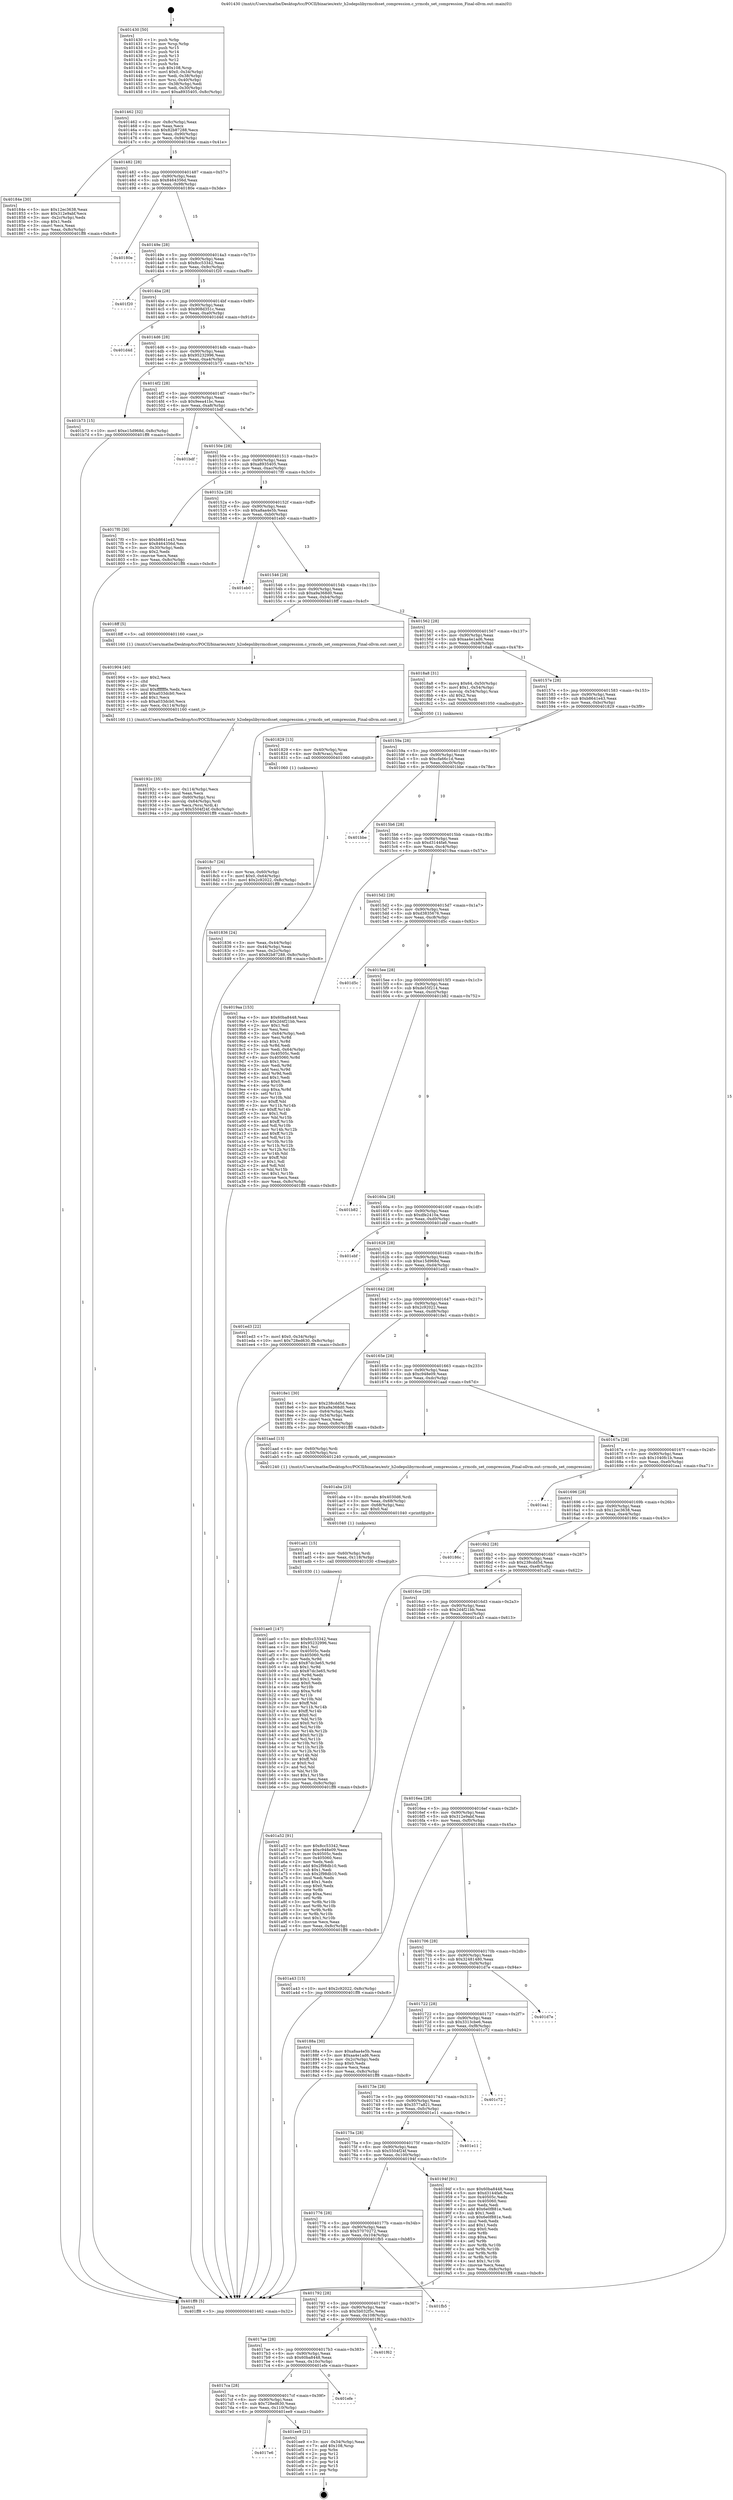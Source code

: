 digraph "0x401430" {
  label = "0x401430 (/mnt/c/Users/mathe/Desktop/tcc/POCII/binaries/extr_h2odepslibyrmcdsset_compression.c_yrmcds_set_compression_Final-ollvm.out::main(0))"
  labelloc = "t"
  node[shape=record]

  Entry [label="",width=0.3,height=0.3,shape=circle,fillcolor=black,style=filled]
  "0x401462" [label="{
     0x401462 [32]\l
     | [instrs]\l
     &nbsp;&nbsp;0x401462 \<+6\>: mov -0x8c(%rbp),%eax\l
     &nbsp;&nbsp;0x401468 \<+2\>: mov %eax,%ecx\l
     &nbsp;&nbsp;0x40146a \<+6\>: sub $0x82b87288,%ecx\l
     &nbsp;&nbsp;0x401470 \<+6\>: mov %eax,-0x90(%rbp)\l
     &nbsp;&nbsp;0x401476 \<+6\>: mov %ecx,-0x94(%rbp)\l
     &nbsp;&nbsp;0x40147c \<+6\>: je 000000000040184e \<main+0x41e\>\l
  }"]
  "0x40184e" [label="{
     0x40184e [30]\l
     | [instrs]\l
     &nbsp;&nbsp;0x40184e \<+5\>: mov $0x12ec3638,%eax\l
     &nbsp;&nbsp;0x401853 \<+5\>: mov $0x312e9abf,%ecx\l
     &nbsp;&nbsp;0x401858 \<+3\>: mov -0x2c(%rbp),%edx\l
     &nbsp;&nbsp;0x40185b \<+3\>: cmp $0x1,%edx\l
     &nbsp;&nbsp;0x40185e \<+3\>: cmovl %ecx,%eax\l
     &nbsp;&nbsp;0x401861 \<+6\>: mov %eax,-0x8c(%rbp)\l
     &nbsp;&nbsp;0x401867 \<+5\>: jmp 0000000000401ff8 \<main+0xbc8\>\l
  }"]
  "0x401482" [label="{
     0x401482 [28]\l
     | [instrs]\l
     &nbsp;&nbsp;0x401482 \<+5\>: jmp 0000000000401487 \<main+0x57\>\l
     &nbsp;&nbsp;0x401487 \<+6\>: mov -0x90(%rbp),%eax\l
     &nbsp;&nbsp;0x40148d \<+5\>: sub $0x8464356d,%eax\l
     &nbsp;&nbsp;0x401492 \<+6\>: mov %eax,-0x98(%rbp)\l
     &nbsp;&nbsp;0x401498 \<+6\>: je 000000000040180e \<main+0x3de\>\l
  }"]
  Exit [label="",width=0.3,height=0.3,shape=circle,fillcolor=black,style=filled,peripheries=2]
  "0x40180e" [label="{
     0x40180e\l
  }", style=dashed]
  "0x40149e" [label="{
     0x40149e [28]\l
     | [instrs]\l
     &nbsp;&nbsp;0x40149e \<+5\>: jmp 00000000004014a3 \<main+0x73\>\l
     &nbsp;&nbsp;0x4014a3 \<+6\>: mov -0x90(%rbp),%eax\l
     &nbsp;&nbsp;0x4014a9 \<+5\>: sub $0x8cc53342,%eax\l
     &nbsp;&nbsp;0x4014ae \<+6\>: mov %eax,-0x9c(%rbp)\l
     &nbsp;&nbsp;0x4014b4 \<+6\>: je 0000000000401f20 \<main+0xaf0\>\l
  }"]
  "0x4017e6" [label="{
     0x4017e6\l
  }", style=dashed]
  "0x401f20" [label="{
     0x401f20\l
  }", style=dashed]
  "0x4014ba" [label="{
     0x4014ba [28]\l
     | [instrs]\l
     &nbsp;&nbsp;0x4014ba \<+5\>: jmp 00000000004014bf \<main+0x8f\>\l
     &nbsp;&nbsp;0x4014bf \<+6\>: mov -0x90(%rbp),%eax\l
     &nbsp;&nbsp;0x4014c5 \<+5\>: sub $0x908d351c,%eax\l
     &nbsp;&nbsp;0x4014ca \<+6\>: mov %eax,-0xa0(%rbp)\l
     &nbsp;&nbsp;0x4014d0 \<+6\>: je 0000000000401d4d \<main+0x91d\>\l
  }"]
  "0x401ee9" [label="{
     0x401ee9 [21]\l
     | [instrs]\l
     &nbsp;&nbsp;0x401ee9 \<+3\>: mov -0x34(%rbp),%eax\l
     &nbsp;&nbsp;0x401eec \<+7\>: add $0x108,%rsp\l
     &nbsp;&nbsp;0x401ef3 \<+1\>: pop %rbx\l
     &nbsp;&nbsp;0x401ef4 \<+2\>: pop %r12\l
     &nbsp;&nbsp;0x401ef6 \<+2\>: pop %r13\l
     &nbsp;&nbsp;0x401ef8 \<+2\>: pop %r14\l
     &nbsp;&nbsp;0x401efa \<+2\>: pop %r15\l
     &nbsp;&nbsp;0x401efc \<+1\>: pop %rbp\l
     &nbsp;&nbsp;0x401efd \<+1\>: ret\l
  }"]
  "0x401d4d" [label="{
     0x401d4d\l
  }", style=dashed]
  "0x4014d6" [label="{
     0x4014d6 [28]\l
     | [instrs]\l
     &nbsp;&nbsp;0x4014d6 \<+5\>: jmp 00000000004014db \<main+0xab\>\l
     &nbsp;&nbsp;0x4014db \<+6\>: mov -0x90(%rbp),%eax\l
     &nbsp;&nbsp;0x4014e1 \<+5\>: sub $0x95232996,%eax\l
     &nbsp;&nbsp;0x4014e6 \<+6\>: mov %eax,-0xa4(%rbp)\l
     &nbsp;&nbsp;0x4014ec \<+6\>: je 0000000000401b73 \<main+0x743\>\l
  }"]
  "0x4017ca" [label="{
     0x4017ca [28]\l
     | [instrs]\l
     &nbsp;&nbsp;0x4017ca \<+5\>: jmp 00000000004017cf \<main+0x39f\>\l
     &nbsp;&nbsp;0x4017cf \<+6\>: mov -0x90(%rbp),%eax\l
     &nbsp;&nbsp;0x4017d5 \<+5\>: sub $0x728ed630,%eax\l
     &nbsp;&nbsp;0x4017da \<+6\>: mov %eax,-0x110(%rbp)\l
     &nbsp;&nbsp;0x4017e0 \<+6\>: je 0000000000401ee9 \<main+0xab9\>\l
  }"]
  "0x401b73" [label="{
     0x401b73 [15]\l
     | [instrs]\l
     &nbsp;&nbsp;0x401b73 \<+10\>: movl $0xe15d968d,-0x8c(%rbp)\l
     &nbsp;&nbsp;0x401b7d \<+5\>: jmp 0000000000401ff8 \<main+0xbc8\>\l
  }"]
  "0x4014f2" [label="{
     0x4014f2 [28]\l
     | [instrs]\l
     &nbsp;&nbsp;0x4014f2 \<+5\>: jmp 00000000004014f7 \<main+0xc7\>\l
     &nbsp;&nbsp;0x4014f7 \<+6\>: mov -0x90(%rbp),%eax\l
     &nbsp;&nbsp;0x4014fd \<+5\>: sub $0x9eea41bc,%eax\l
     &nbsp;&nbsp;0x401502 \<+6\>: mov %eax,-0xa8(%rbp)\l
     &nbsp;&nbsp;0x401508 \<+6\>: je 0000000000401bdf \<main+0x7af\>\l
  }"]
  "0x401efe" [label="{
     0x401efe\l
  }", style=dashed]
  "0x401bdf" [label="{
     0x401bdf\l
  }", style=dashed]
  "0x40150e" [label="{
     0x40150e [28]\l
     | [instrs]\l
     &nbsp;&nbsp;0x40150e \<+5\>: jmp 0000000000401513 \<main+0xe3\>\l
     &nbsp;&nbsp;0x401513 \<+6\>: mov -0x90(%rbp),%eax\l
     &nbsp;&nbsp;0x401519 \<+5\>: sub $0xa8935405,%eax\l
     &nbsp;&nbsp;0x40151e \<+6\>: mov %eax,-0xac(%rbp)\l
     &nbsp;&nbsp;0x401524 \<+6\>: je 00000000004017f0 \<main+0x3c0\>\l
  }"]
  "0x4017ae" [label="{
     0x4017ae [28]\l
     | [instrs]\l
     &nbsp;&nbsp;0x4017ae \<+5\>: jmp 00000000004017b3 \<main+0x383\>\l
     &nbsp;&nbsp;0x4017b3 \<+6\>: mov -0x90(%rbp),%eax\l
     &nbsp;&nbsp;0x4017b9 \<+5\>: sub $0x60ba8448,%eax\l
     &nbsp;&nbsp;0x4017be \<+6\>: mov %eax,-0x10c(%rbp)\l
     &nbsp;&nbsp;0x4017c4 \<+6\>: je 0000000000401efe \<main+0xace\>\l
  }"]
  "0x4017f0" [label="{
     0x4017f0 [30]\l
     | [instrs]\l
     &nbsp;&nbsp;0x4017f0 \<+5\>: mov $0xb8641e43,%eax\l
     &nbsp;&nbsp;0x4017f5 \<+5\>: mov $0x8464356d,%ecx\l
     &nbsp;&nbsp;0x4017fa \<+3\>: mov -0x30(%rbp),%edx\l
     &nbsp;&nbsp;0x4017fd \<+3\>: cmp $0x2,%edx\l
     &nbsp;&nbsp;0x401800 \<+3\>: cmovne %ecx,%eax\l
     &nbsp;&nbsp;0x401803 \<+6\>: mov %eax,-0x8c(%rbp)\l
     &nbsp;&nbsp;0x401809 \<+5\>: jmp 0000000000401ff8 \<main+0xbc8\>\l
  }"]
  "0x40152a" [label="{
     0x40152a [28]\l
     | [instrs]\l
     &nbsp;&nbsp;0x40152a \<+5\>: jmp 000000000040152f \<main+0xff\>\l
     &nbsp;&nbsp;0x40152f \<+6\>: mov -0x90(%rbp),%eax\l
     &nbsp;&nbsp;0x401535 \<+5\>: sub $0xa8aa4e5b,%eax\l
     &nbsp;&nbsp;0x40153a \<+6\>: mov %eax,-0xb0(%rbp)\l
     &nbsp;&nbsp;0x401540 \<+6\>: je 0000000000401eb0 \<main+0xa80\>\l
  }"]
  "0x401ff8" [label="{
     0x401ff8 [5]\l
     | [instrs]\l
     &nbsp;&nbsp;0x401ff8 \<+5\>: jmp 0000000000401462 \<main+0x32\>\l
  }"]
  "0x401430" [label="{
     0x401430 [50]\l
     | [instrs]\l
     &nbsp;&nbsp;0x401430 \<+1\>: push %rbp\l
     &nbsp;&nbsp;0x401431 \<+3\>: mov %rsp,%rbp\l
     &nbsp;&nbsp;0x401434 \<+2\>: push %r15\l
     &nbsp;&nbsp;0x401436 \<+2\>: push %r14\l
     &nbsp;&nbsp;0x401438 \<+2\>: push %r13\l
     &nbsp;&nbsp;0x40143a \<+2\>: push %r12\l
     &nbsp;&nbsp;0x40143c \<+1\>: push %rbx\l
     &nbsp;&nbsp;0x40143d \<+7\>: sub $0x108,%rsp\l
     &nbsp;&nbsp;0x401444 \<+7\>: movl $0x0,-0x34(%rbp)\l
     &nbsp;&nbsp;0x40144b \<+3\>: mov %edi,-0x38(%rbp)\l
     &nbsp;&nbsp;0x40144e \<+4\>: mov %rsi,-0x40(%rbp)\l
     &nbsp;&nbsp;0x401452 \<+3\>: mov -0x38(%rbp),%edi\l
     &nbsp;&nbsp;0x401455 \<+3\>: mov %edi,-0x30(%rbp)\l
     &nbsp;&nbsp;0x401458 \<+10\>: movl $0xa8935405,-0x8c(%rbp)\l
  }"]
  "0x401f62" [label="{
     0x401f62\l
  }", style=dashed]
  "0x401eb0" [label="{
     0x401eb0\l
  }", style=dashed]
  "0x401546" [label="{
     0x401546 [28]\l
     | [instrs]\l
     &nbsp;&nbsp;0x401546 \<+5\>: jmp 000000000040154b \<main+0x11b\>\l
     &nbsp;&nbsp;0x40154b \<+6\>: mov -0x90(%rbp),%eax\l
     &nbsp;&nbsp;0x401551 \<+5\>: sub $0xa9a368d0,%eax\l
     &nbsp;&nbsp;0x401556 \<+6\>: mov %eax,-0xb4(%rbp)\l
     &nbsp;&nbsp;0x40155c \<+6\>: je 00000000004018ff \<main+0x4cf\>\l
  }"]
  "0x401792" [label="{
     0x401792 [28]\l
     | [instrs]\l
     &nbsp;&nbsp;0x401792 \<+5\>: jmp 0000000000401797 \<main+0x367\>\l
     &nbsp;&nbsp;0x401797 \<+6\>: mov -0x90(%rbp),%eax\l
     &nbsp;&nbsp;0x40179d \<+5\>: sub $0x5b032f5c,%eax\l
     &nbsp;&nbsp;0x4017a2 \<+6\>: mov %eax,-0x108(%rbp)\l
     &nbsp;&nbsp;0x4017a8 \<+6\>: je 0000000000401f62 \<main+0xb32\>\l
  }"]
  "0x4018ff" [label="{
     0x4018ff [5]\l
     | [instrs]\l
     &nbsp;&nbsp;0x4018ff \<+5\>: call 0000000000401160 \<next_i\>\l
     | [calls]\l
     &nbsp;&nbsp;0x401160 \{1\} (/mnt/c/Users/mathe/Desktop/tcc/POCII/binaries/extr_h2odepslibyrmcdsset_compression.c_yrmcds_set_compression_Final-ollvm.out::next_i)\l
  }"]
  "0x401562" [label="{
     0x401562 [28]\l
     | [instrs]\l
     &nbsp;&nbsp;0x401562 \<+5\>: jmp 0000000000401567 \<main+0x137\>\l
     &nbsp;&nbsp;0x401567 \<+6\>: mov -0x90(%rbp),%eax\l
     &nbsp;&nbsp;0x40156d \<+5\>: sub $0xaa4e1ad6,%eax\l
     &nbsp;&nbsp;0x401572 \<+6\>: mov %eax,-0xb8(%rbp)\l
     &nbsp;&nbsp;0x401578 \<+6\>: je 00000000004018a8 \<main+0x478\>\l
  }"]
  "0x401fb5" [label="{
     0x401fb5\l
  }", style=dashed]
  "0x4018a8" [label="{
     0x4018a8 [31]\l
     | [instrs]\l
     &nbsp;&nbsp;0x4018a8 \<+8\>: movq $0x64,-0x50(%rbp)\l
     &nbsp;&nbsp;0x4018b0 \<+7\>: movl $0x1,-0x54(%rbp)\l
     &nbsp;&nbsp;0x4018b7 \<+4\>: movslq -0x54(%rbp),%rax\l
     &nbsp;&nbsp;0x4018bb \<+4\>: shl $0x2,%rax\l
     &nbsp;&nbsp;0x4018bf \<+3\>: mov %rax,%rdi\l
     &nbsp;&nbsp;0x4018c2 \<+5\>: call 0000000000401050 \<malloc@plt\>\l
     | [calls]\l
     &nbsp;&nbsp;0x401050 \{1\} (unknown)\l
  }"]
  "0x40157e" [label="{
     0x40157e [28]\l
     | [instrs]\l
     &nbsp;&nbsp;0x40157e \<+5\>: jmp 0000000000401583 \<main+0x153\>\l
     &nbsp;&nbsp;0x401583 \<+6\>: mov -0x90(%rbp),%eax\l
     &nbsp;&nbsp;0x401589 \<+5\>: sub $0xb8641e43,%eax\l
     &nbsp;&nbsp;0x40158e \<+6\>: mov %eax,-0xbc(%rbp)\l
     &nbsp;&nbsp;0x401594 \<+6\>: je 0000000000401829 \<main+0x3f9\>\l
  }"]
  "0x401ae0" [label="{
     0x401ae0 [147]\l
     | [instrs]\l
     &nbsp;&nbsp;0x401ae0 \<+5\>: mov $0x8cc53342,%eax\l
     &nbsp;&nbsp;0x401ae5 \<+5\>: mov $0x95232996,%esi\l
     &nbsp;&nbsp;0x401aea \<+2\>: mov $0x1,%cl\l
     &nbsp;&nbsp;0x401aec \<+7\>: mov 0x40505c,%edx\l
     &nbsp;&nbsp;0x401af3 \<+8\>: mov 0x405060,%r8d\l
     &nbsp;&nbsp;0x401afb \<+3\>: mov %edx,%r9d\l
     &nbsp;&nbsp;0x401afe \<+7\>: add $0x87dc3e65,%r9d\l
     &nbsp;&nbsp;0x401b05 \<+4\>: sub $0x1,%r9d\l
     &nbsp;&nbsp;0x401b09 \<+7\>: sub $0x87dc3e65,%r9d\l
     &nbsp;&nbsp;0x401b10 \<+4\>: imul %r9d,%edx\l
     &nbsp;&nbsp;0x401b14 \<+3\>: and $0x1,%edx\l
     &nbsp;&nbsp;0x401b17 \<+3\>: cmp $0x0,%edx\l
     &nbsp;&nbsp;0x401b1a \<+4\>: sete %r10b\l
     &nbsp;&nbsp;0x401b1e \<+4\>: cmp $0xa,%r8d\l
     &nbsp;&nbsp;0x401b22 \<+4\>: setl %r11b\l
     &nbsp;&nbsp;0x401b26 \<+3\>: mov %r10b,%bl\l
     &nbsp;&nbsp;0x401b29 \<+3\>: xor $0xff,%bl\l
     &nbsp;&nbsp;0x401b2c \<+3\>: mov %r11b,%r14b\l
     &nbsp;&nbsp;0x401b2f \<+4\>: xor $0xff,%r14b\l
     &nbsp;&nbsp;0x401b33 \<+3\>: xor $0x0,%cl\l
     &nbsp;&nbsp;0x401b36 \<+3\>: mov %bl,%r15b\l
     &nbsp;&nbsp;0x401b39 \<+4\>: and $0x0,%r15b\l
     &nbsp;&nbsp;0x401b3d \<+3\>: and %cl,%r10b\l
     &nbsp;&nbsp;0x401b40 \<+3\>: mov %r14b,%r12b\l
     &nbsp;&nbsp;0x401b43 \<+4\>: and $0x0,%r12b\l
     &nbsp;&nbsp;0x401b47 \<+3\>: and %cl,%r11b\l
     &nbsp;&nbsp;0x401b4a \<+3\>: or %r10b,%r15b\l
     &nbsp;&nbsp;0x401b4d \<+3\>: or %r11b,%r12b\l
     &nbsp;&nbsp;0x401b50 \<+3\>: xor %r12b,%r15b\l
     &nbsp;&nbsp;0x401b53 \<+3\>: or %r14b,%bl\l
     &nbsp;&nbsp;0x401b56 \<+3\>: xor $0xff,%bl\l
     &nbsp;&nbsp;0x401b59 \<+3\>: or $0x0,%cl\l
     &nbsp;&nbsp;0x401b5c \<+2\>: and %cl,%bl\l
     &nbsp;&nbsp;0x401b5e \<+3\>: or %bl,%r15b\l
     &nbsp;&nbsp;0x401b61 \<+4\>: test $0x1,%r15b\l
     &nbsp;&nbsp;0x401b65 \<+3\>: cmovne %esi,%eax\l
     &nbsp;&nbsp;0x401b68 \<+6\>: mov %eax,-0x8c(%rbp)\l
     &nbsp;&nbsp;0x401b6e \<+5\>: jmp 0000000000401ff8 \<main+0xbc8\>\l
  }"]
  "0x401829" [label="{
     0x401829 [13]\l
     | [instrs]\l
     &nbsp;&nbsp;0x401829 \<+4\>: mov -0x40(%rbp),%rax\l
     &nbsp;&nbsp;0x40182d \<+4\>: mov 0x8(%rax),%rdi\l
     &nbsp;&nbsp;0x401831 \<+5\>: call 0000000000401060 \<atoi@plt\>\l
     | [calls]\l
     &nbsp;&nbsp;0x401060 \{1\} (unknown)\l
  }"]
  "0x40159a" [label="{
     0x40159a [28]\l
     | [instrs]\l
     &nbsp;&nbsp;0x40159a \<+5\>: jmp 000000000040159f \<main+0x16f\>\l
     &nbsp;&nbsp;0x40159f \<+6\>: mov -0x90(%rbp),%eax\l
     &nbsp;&nbsp;0x4015a5 \<+5\>: sub $0xcfa66c1d,%eax\l
     &nbsp;&nbsp;0x4015aa \<+6\>: mov %eax,-0xc0(%rbp)\l
     &nbsp;&nbsp;0x4015b0 \<+6\>: je 0000000000401bbe \<main+0x78e\>\l
  }"]
  "0x401836" [label="{
     0x401836 [24]\l
     | [instrs]\l
     &nbsp;&nbsp;0x401836 \<+3\>: mov %eax,-0x44(%rbp)\l
     &nbsp;&nbsp;0x401839 \<+3\>: mov -0x44(%rbp),%eax\l
     &nbsp;&nbsp;0x40183c \<+3\>: mov %eax,-0x2c(%rbp)\l
     &nbsp;&nbsp;0x40183f \<+10\>: movl $0x82b87288,-0x8c(%rbp)\l
     &nbsp;&nbsp;0x401849 \<+5\>: jmp 0000000000401ff8 \<main+0xbc8\>\l
  }"]
  "0x401ad1" [label="{
     0x401ad1 [15]\l
     | [instrs]\l
     &nbsp;&nbsp;0x401ad1 \<+4\>: mov -0x60(%rbp),%rdi\l
     &nbsp;&nbsp;0x401ad5 \<+6\>: mov %eax,-0x118(%rbp)\l
     &nbsp;&nbsp;0x401adb \<+5\>: call 0000000000401030 \<free@plt\>\l
     | [calls]\l
     &nbsp;&nbsp;0x401030 \{1\} (unknown)\l
  }"]
  "0x401bbe" [label="{
     0x401bbe\l
  }", style=dashed]
  "0x4015b6" [label="{
     0x4015b6 [28]\l
     | [instrs]\l
     &nbsp;&nbsp;0x4015b6 \<+5\>: jmp 00000000004015bb \<main+0x18b\>\l
     &nbsp;&nbsp;0x4015bb \<+6\>: mov -0x90(%rbp),%eax\l
     &nbsp;&nbsp;0x4015c1 \<+5\>: sub $0xd3144fa6,%eax\l
     &nbsp;&nbsp;0x4015c6 \<+6\>: mov %eax,-0xc4(%rbp)\l
     &nbsp;&nbsp;0x4015cc \<+6\>: je 00000000004019aa \<main+0x57a\>\l
  }"]
  "0x401aba" [label="{
     0x401aba [23]\l
     | [instrs]\l
     &nbsp;&nbsp;0x401aba \<+10\>: movabs $0x4030d6,%rdi\l
     &nbsp;&nbsp;0x401ac4 \<+3\>: mov %eax,-0x68(%rbp)\l
     &nbsp;&nbsp;0x401ac7 \<+3\>: mov -0x68(%rbp),%esi\l
     &nbsp;&nbsp;0x401aca \<+2\>: mov $0x0,%al\l
     &nbsp;&nbsp;0x401acc \<+5\>: call 0000000000401040 \<printf@plt\>\l
     | [calls]\l
     &nbsp;&nbsp;0x401040 \{1\} (unknown)\l
  }"]
  "0x4019aa" [label="{
     0x4019aa [153]\l
     | [instrs]\l
     &nbsp;&nbsp;0x4019aa \<+5\>: mov $0x60ba8448,%eax\l
     &nbsp;&nbsp;0x4019af \<+5\>: mov $0x2d4f21bb,%ecx\l
     &nbsp;&nbsp;0x4019b4 \<+2\>: mov $0x1,%dl\l
     &nbsp;&nbsp;0x4019b6 \<+2\>: xor %esi,%esi\l
     &nbsp;&nbsp;0x4019b8 \<+3\>: mov -0x64(%rbp),%edi\l
     &nbsp;&nbsp;0x4019bb \<+3\>: mov %esi,%r8d\l
     &nbsp;&nbsp;0x4019be \<+4\>: sub $0x1,%r8d\l
     &nbsp;&nbsp;0x4019c2 \<+3\>: sub %r8d,%edi\l
     &nbsp;&nbsp;0x4019c5 \<+3\>: mov %edi,-0x64(%rbp)\l
     &nbsp;&nbsp;0x4019c8 \<+7\>: mov 0x40505c,%edi\l
     &nbsp;&nbsp;0x4019cf \<+8\>: mov 0x405060,%r8d\l
     &nbsp;&nbsp;0x4019d7 \<+3\>: sub $0x1,%esi\l
     &nbsp;&nbsp;0x4019da \<+3\>: mov %edi,%r9d\l
     &nbsp;&nbsp;0x4019dd \<+3\>: add %esi,%r9d\l
     &nbsp;&nbsp;0x4019e0 \<+4\>: imul %r9d,%edi\l
     &nbsp;&nbsp;0x4019e4 \<+3\>: and $0x1,%edi\l
     &nbsp;&nbsp;0x4019e7 \<+3\>: cmp $0x0,%edi\l
     &nbsp;&nbsp;0x4019ea \<+4\>: sete %r10b\l
     &nbsp;&nbsp;0x4019ee \<+4\>: cmp $0xa,%r8d\l
     &nbsp;&nbsp;0x4019f2 \<+4\>: setl %r11b\l
     &nbsp;&nbsp;0x4019f6 \<+3\>: mov %r10b,%bl\l
     &nbsp;&nbsp;0x4019f9 \<+3\>: xor $0xff,%bl\l
     &nbsp;&nbsp;0x4019fc \<+3\>: mov %r11b,%r14b\l
     &nbsp;&nbsp;0x4019ff \<+4\>: xor $0xff,%r14b\l
     &nbsp;&nbsp;0x401a03 \<+3\>: xor $0x1,%dl\l
     &nbsp;&nbsp;0x401a06 \<+3\>: mov %bl,%r15b\l
     &nbsp;&nbsp;0x401a09 \<+4\>: and $0xff,%r15b\l
     &nbsp;&nbsp;0x401a0d \<+3\>: and %dl,%r10b\l
     &nbsp;&nbsp;0x401a10 \<+3\>: mov %r14b,%r12b\l
     &nbsp;&nbsp;0x401a13 \<+4\>: and $0xff,%r12b\l
     &nbsp;&nbsp;0x401a17 \<+3\>: and %dl,%r11b\l
     &nbsp;&nbsp;0x401a1a \<+3\>: or %r10b,%r15b\l
     &nbsp;&nbsp;0x401a1d \<+3\>: or %r11b,%r12b\l
     &nbsp;&nbsp;0x401a20 \<+3\>: xor %r12b,%r15b\l
     &nbsp;&nbsp;0x401a23 \<+3\>: or %r14b,%bl\l
     &nbsp;&nbsp;0x401a26 \<+3\>: xor $0xff,%bl\l
     &nbsp;&nbsp;0x401a29 \<+3\>: or $0x1,%dl\l
     &nbsp;&nbsp;0x401a2c \<+2\>: and %dl,%bl\l
     &nbsp;&nbsp;0x401a2e \<+3\>: or %bl,%r15b\l
     &nbsp;&nbsp;0x401a31 \<+4\>: test $0x1,%r15b\l
     &nbsp;&nbsp;0x401a35 \<+3\>: cmovne %ecx,%eax\l
     &nbsp;&nbsp;0x401a38 \<+6\>: mov %eax,-0x8c(%rbp)\l
     &nbsp;&nbsp;0x401a3e \<+5\>: jmp 0000000000401ff8 \<main+0xbc8\>\l
  }"]
  "0x4015d2" [label="{
     0x4015d2 [28]\l
     | [instrs]\l
     &nbsp;&nbsp;0x4015d2 \<+5\>: jmp 00000000004015d7 \<main+0x1a7\>\l
     &nbsp;&nbsp;0x4015d7 \<+6\>: mov -0x90(%rbp),%eax\l
     &nbsp;&nbsp;0x4015dd \<+5\>: sub $0xd3835676,%eax\l
     &nbsp;&nbsp;0x4015e2 \<+6\>: mov %eax,-0xc8(%rbp)\l
     &nbsp;&nbsp;0x4015e8 \<+6\>: je 0000000000401d5c \<main+0x92c\>\l
  }"]
  "0x401776" [label="{
     0x401776 [28]\l
     | [instrs]\l
     &nbsp;&nbsp;0x401776 \<+5\>: jmp 000000000040177b \<main+0x34b\>\l
     &nbsp;&nbsp;0x40177b \<+6\>: mov -0x90(%rbp),%eax\l
     &nbsp;&nbsp;0x401781 \<+5\>: sub $0x57070272,%eax\l
     &nbsp;&nbsp;0x401786 \<+6\>: mov %eax,-0x104(%rbp)\l
     &nbsp;&nbsp;0x40178c \<+6\>: je 0000000000401fb5 \<main+0xb85\>\l
  }"]
  "0x401d5c" [label="{
     0x401d5c\l
  }", style=dashed]
  "0x4015ee" [label="{
     0x4015ee [28]\l
     | [instrs]\l
     &nbsp;&nbsp;0x4015ee \<+5\>: jmp 00000000004015f3 \<main+0x1c3\>\l
     &nbsp;&nbsp;0x4015f3 \<+6\>: mov -0x90(%rbp),%eax\l
     &nbsp;&nbsp;0x4015f9 \<+5\>: sub $0xde55f214,%eax\l
     &nbsp;&nbsp;0x4015fe \<+6\>: mov %eax,-0xcc(%rbp)\l
     &nbsp;&nbsp;0x401604 \<+6\>: je 0000000000401b82 \<main+0x752\>\l
  }"]
  "0x40194f" [label="{
     0x40194f [91]\l
     | [instrs]\l
     &nbsp;&nbsp;0x40194f \<+5\>: mov $0x60ba8448,%eax\l
     &nbsp;&nbsp;0x401954 \<+5\>: mov $0xd3144fa6,%ecx\l
     &nbsp;&nbsp;0x401959 \<+7\>: mov 0x40505c,%edx\l
     &nbsp;&nbsp;0x401960 \<+7\>: mov 0x405060,%esi\l
     &nbsp;&nbsp;0x401967 \<+2\>: mov %edx,%edi\l
     &nbsp;&nbsp;0x401969 \<+6\>: add $0x6e0f881e,%edi\l
     &nbsp;&nbsp;0x40196f \<+3\>: sub $0x1,%edi\l
     &nbsp;&nbsp;0x401972 \<+6\>: sub $0x6e0f881e,%edi\l
     &nbsp;&nbsp;0x401978 \<+3\>: imul %edi,%edx\l
     &nbsp;&nbsp;0x40197b \<+3\>: and $0x1,%edx\l
     &nbsp;&nbsp;0x40197e \<+3\>: cmp $0x0,%edx\l
     &nbsp;&nbsp;0x401981 \<+4\>: sete %r8b\l
     &nbsp;&nbsp;0x401985 \<+3\>: cmp $0xa,%esi\l
     &nbsp;&nbsp;0x401988 \<+4\>: setl %r9b\l
     &nbsp;&nbsp;0x40198c \<+3\>: mov %r8b,%r10b\l
     &nbsp;&nbsp;0x40198f \<+3\>: and %r9b,%r10b\l
     &nbsp;&nbsp;0x401992 \<+3\>: xor %r9b,%r8b\l
     &nbsp;&nbsp;0x401995 \<+3\>: or %r8b,%r10b\l
     &nbsp;&nbsp;0x401998 \<+4\>: test $0x1,%r10b\l
     &nbsp;&nbsp;0x40199c \<+3\>: cmovne %ecx,%eax\l
     &nbsp;&nbsp;0x40199f \<+6\>: mov %eax,-0x8c(%rbp)\l
     &nbsp;&nbsp;0x4019a5 \<+5\>: jmp 0000000000401ff8 \<main+0xbc8\>\l
  }"]
  "0x401b82" [label="{
     0x401b82\l
  }", style=dashed]
  "0x40160a" [label="{
     0x40160a [28]\l
     | [instrs]\l
     &nbsp;&nbsp;0x40160a \<+5\>: jmp 000000000040160f \<main+0x1df\>\l
     &nbsp;&nbsp;0x40160f \<+6\>: mov -0x90(%rbp),%eax\l
     &nbsp;&nbsp;0x401615 \<+5\>: sub $0xdfe2410a,%eax\l
     &nbsp;&nbsp;0x40161a \<+6\>: mov %eax,-0xd0(%rbp)\l
     &nbsp;&nbsp;0x401620 \<+6\>: je 0000000000401ebf \<main+0xa8f\>\l
  }"]
  "0x40175a" [label="{
     0x40175a [28]\l
     | [instrs]\l
     &nbsp;&nbsp;0x40175a \<+5\>: jmp 000000000040175f \<main+0x32f\>\l
     &nbsp;&nbsp;0x40175f \<+6\>: mov -0x90(%rbp),%eax\l
     &nbsp;&nbsp;0x401765 \<+5\>: sub $0x5504f24f,%eax\l
     &nbsp;&nbsp;0x40176a \<+6\>: mov %eax,-0x100(%rbp)\l
     &nbsp;&nbsp;0x401770 \<+6\>: je 000000000040194f \<main+0x51f\>\l
  }"]
  "0x401ebf" [label="{
     0x401ebf\l
  }", style=dashed]
  "0x401626" [label="{
     0x401626 [28]\l
     | [instrs]\l
     &nbsp;&nbsp;0x401626 \<+5\>: jmp 000000000040162b \<main+0x1fb\>\l
     &nbsp;&nbsp;0x40162b \<+6\>: mov -0x90(%rbp),%eax\l
     &nbsp;&nbsp;0x401631 \<+5\>: sub $0xe15d968d,%eax\l
     &nbsp;&nbsp;0x401636 \<+6\>: mov %eax,-0xd4(%rbp)\l
     &nbsp;&nbsp;0x40163c \<+6\>: je 0000000000401ed3 \<main+0xaa3\>\l
  }"]
  "0x401e11" [label="{
     0x401e11\l
  }", style=dashed]
  "0x401ed3" [label="{
     0x401ed3 [22]\l
     | [instrs]\l
     &nbsp;&nbsp;0x401ed3 \<+7\>: movl $0x0,-0x34(%rbp)\l
     &nbsp;&nbsp;0x401eda \<+10\>: movl $0x728ed630,-0x8c(%rbp)\l
     &nbsp;&nbsp;0x401ee4 \<+5\>: jmp 0000000000401ff8 \<main+0xbc8\>\l
  }"]
  "0x401642" [label="{
     0x401642 [28]\l
     | [instrs]\l
     &nbsp;&nbsp;0x401642 \<+5\>: jmp 0000000000401647 \<main+0x217\>\l
     &nbsp;&nbsp;0x401647 \<+6\>: mov -0x90(%rbp),%eax\l
     &nbsp;&nbsp;0x40164d \<+5\>: sub $0x2c92022,%eax\l
     &nbsp;&nbsp;0x401652 \<+6\>: mov %eax,-0xd8(%rbp)\l
     &nbsp;&nbsp;0x401658 \<+6\>: je 00000000004018e1 \<main+0x4b1\>\l
  }"]
  "0x40173e" [label="{
     0x40173e [28]\l
     | [instrs]\l
     &nbsp;&nbsp;0x40173e \<+5\>: jmp 0000000000401743 \<main+0x313\>\l
     &nbsp;&nbsp;0x401743 \<+6\>: mov -0x90(%rbp),%eax\l
     &nbsp;&nbsp;0x401749 \<+5\>: sub $0x3577a821,%eax\l
     &nbsp;&nbsp;0x40174e \<+6\>: mov %eax,-0xfc(%rbp)\l
     &nbsp;&nbsp;0x401754 \<+6\>: je 0000000000401e11 \<main+0x9e1\>\l
  }"]
  "0x4018e1" [label="{
     0x4018e1 [30]\l
     | [instrs]\l
     &nbsp;&nbsp;0x4018e1 \<+5\>: mov $0x238cdd5d,%eax\l
     &nbsp;&nbsp;0x4018e6 \<+5\>: mov $0xa9a368d0,%ecx\l
     &nbsp;&nbsp;0x4018eb \<+3\>: mov -0x64(%rbp),%edx\l
     &nbsp;&nbsp;0x4018ee \<+3\>: cmp -0x54(%rbp),%edx\l
     &nbsp;&nbsp;0x4018f1 \<+3\>: cmovl %ecx,%eax\l
     &nbsp;&nbsp;0x4018f4 \<+6\>: mov %eax,-0x8c(%rbp)\l
     &nbsp;&nbsp;0x4018fa \<+5\>: jmp 0000000000401ff8 \<main+0xbc8\>\l
  }"]
  "0x40165e" [label="{
     0x40165e [28]\l
     | [instrs]\l
     &nbsp;&nbsp;0x40165e \<+5\>: jmp 0000000000401663 \<main+0x233\>\l
     &nbsp;&nbsp;0x401663 \<+6\>: mov -0x90(%rbp),%eax\l
     &nbsp;&nbsp;0x401669 \<+5\>: sub $0xc948e09,%eax\l
     &nbsp;&nbsp;0x40166e \<+6\>: mov %eax,-0xdc(%rbp)\l
     &nbsp;&nbsp;0x401674 \<+6\>: je 0000000000401aad \<main+0x67d\>\l
  }"]
  "0x401c72" [label="{
     0x401c72\l
  }", style=dashed]
  "0x401aad" [label="{
     0x401aad [13]\l
     | [instrs]\l
     &nbsp;&nbsp;0x401aad \<+4\>: mov -0x60(%rbp),%rdi\l
     &nbsp;&nbsp;0x401ab1 \<+4\>: mov -0x50(%rbp),%rsi\l
     &nbsp;&nbsp;0x401ab5 \<+5\>: call 0000000000401240 \<yrmcds_set_compression\>\l
     | [calls]\l
     &nbsp;&nbsp;0x401240 \{1\} (/mnt/c/Users/mathe/Desktop/tcc/POCII/binaries/extr_h2odepslibyrmcdsset_compression.c_yrmcds_set_compression_Final-ollvm.out::yrmcds_set_compression)\l
  }"]
  "0x40167a" [label="{
     0x40167a [28]\l
     | [instrs]\l
     &nbsp;&nbsp;0x40167a \<+5\>: jmp 000000000040167f \<main+0x24f\>\l
     &nbsp;&nbsp;0x40167f \<+6\>: mov -0x90(%rbp),%eax\l
     &nbsp;&nbsp;0x401685 \<+5\>: sub $0x1040fc1b,%eax\l
     &nbsp;&nbsp;0x40168a \<+6\>: mov %eax,-0xe0(%rbp)\l
     &nbsp;&nbsp;0x401690 \<+6\>: je 0000000000401ea1 \<main+0xa71\>\l
  }"]
  "0x401722" [label="{
     0x401722 [28]\l
     | [instrs]\l
     &nbsp;&nbsp;0x401722 \<+5\>: jmp 0000000000401727 \<main+0x2f7\>\l
     &nbsp;&nbsp;0x401727 \<+6\>: mov -0x90(%rbp),%eax\l
     &nbsp;&nbsp;0x40172d \<+5\>: sub $0x3313cbe6,%eax\l
     &nbsp;&nbsp;0x401732 \<+6\>: mov %eax,-0xf8(%rbp)\l
     &nbsp;&nbsp;0x401738 \<+6\>: je 0000000000401c72 \<main+0x842\>\l
  }"]
  "0x401ea1" [label="{
     0x401ea1\l
  }", style=dashed]
  "0x401696" [label="{
     0x401696 [28]\l
     | [instrs]\l
     &nbsp;&nbsp;0x401696 \<+5\>: jmp 000000000040169b \<main+0x26b\>\l
     &nbsp;&nbsp;0x40169b \<+6\>: mov -0x90(%rbp),%eax\l
     &nbsp;&nbsp;0x4016a1 \<+5\>: sub $0x12ec3638,%eax\l
     &nbsp;&nbsp;0x4016a6 \<+6\>: mov %eax,-0xe4(%rbp)\l
     &nbsp;&nbsp;0x4016ac \<+6\>: je 000000000040186c \<main+0x43c\>\l
  }"]
  "0x401d7e" [label="{
     0x401d7e\l
  }", style=dashed]
  "0x40186c" [label="{
     0x40186c\l
  }", style=dashed]
  "0x4016b2" [label="{
     0x4016b2 [28]\l
     | [instrs]\l
     &nbsp;&nbsp;0x4016b2 \<+5\>: jmp 00000000004016b7 \<main+0x287\>\l
     &nbsp;&nbsp;0x4016b7 \<+6\>: mov -0x90(%rbp),%eax\l
     &nbsp;&nbsp;0x4016bd \<+5\>: sub $0x238cdd5d,%eax\l
     &nbsp;&nbsp;0x4016c2 \<+6\>: mov %eax,-0xe8(%rbp)\l
     &nbsp;&nbsp;0x4016c8 \<+6\>: je 0000000000401a52 \<main+0x622\>\l
  }"]
  "0x40192c" [label="{
     0x40192c [35]\l
     | [instrs]\l
     &nbsp;&nbsp;0x40192c \<+6\>: mov -0x114(%rbp),%ecx\l
     &nbsp;&nbsp;0x401932 \<+3\>: imul %eax,%ecx\l
     &nbsp;&nbsp;0x401935 \<+4\>: mov -0x60(%rbp),%rsi\l
     &nbsp;&nbsp;0x401939 \<+4\>: movslq -0x64(%rbp),%rdi\l
     &nbsp;&nbsp;0x40193d \<+3\>: mov %ecx,(%rsi,%rdi,4)\l
     &nbsp;&nbsp;0x401940 \<+10\>: movl $0x5504f24f,-0x8c(%rbp)\l
     &nbsp;&nbsp;0x40194a \<+5\>: jmp 0000000000401ff8 \<main+0xbc8\>\l
  }"]
  "0x401a52" [label="{
     0x401a52 [91]\l
     | [instrs]\l
     &nbsp;&nbsp;0x401a52 \<+5\>: mov $0x8cc53342,%eax\l
     &nbsp;&nbsp;0x401a57 \<+5\>: mov $0xc948e09,%ecx\l
     &nbsp;&nbsp;0x401a5c \<+7\>: mov 0x40505c,%edx\l
     &nbsp;&nbsp;0x401a63 \<+7\>: mov 0x405060,%esi\l
     &nbsp;&nbsp;0x401a6a \<+2\>: mov %edx,%edi\l
     &nbsp;&nbsp;0x401a6c \<+6\>: add $0x2f98db10,%edi\l
     &nbsp;&nbsp;0x401a72 \<+3\>: sub $0x1,%edi\l
     &nbsp;&nbsp;0x401a75 \<+6\>: sub $0x2f98db10,%edi\l
     &nbsp;&nbsp;0x401a7b \<+3\>: imul %edi,%edx\l
     &nbsp;&nbsp;0x401a7e \<+3\>: and $0x1,%edx\l
     &nbsp;&nbsp;0x401a81 \<+3\>: cmp $0x0,%edx\l
     &nbsp;&nbsp;0x401a84 \<+4\>: sete %r8b\l
     &nbsp;&nbsp;0x401a88 \<+3\>: cmp $0xa,%esi\l
     &nbsp;&nbsp;0x401a8b \<+4\>: setl %r9b\l
     &nbsp;&nbsp;0x401a8f \<+3\>: mov %r8b,%r10b\l
     &nbsp;&nbsp;0x401a92 \<+3\>: and %r9b,%r10b\l
     &nbsp;&nbsp;0x401a95 \<+3\>: xor %r9b,%r8b\l
     &nbsp;&nbsp;0x401a98 \<+3\>: or %r8b,%r10b\l
     &nbsp;&nbsp;0x401a9b \<+4\>: test $0x1,%r10b\l
     &nbsp;&nbsp;0x401a9f \<+3\>: cmovne %ecx,%eax\l
     &nbsp;&nbsp;0x401aa2 \<+6\>: mov %eax,-0x8c(%rbp)\l
     &nbsp;&nbsp;0x401aa8 \<+5\>: jmp 0000000000401ff8 \<main+0xbc8\>\l
  }"]
  "0x4016ce" [label="{
     0x4016ce [28]\l
     | [instrs]\l
     &nbsp;&nbsp;0x4016ce \<+5\>: jmp 00000000004016d3 \<main+0x2a3\>\l
     &nbsp;&nbsp;0x4016d3 \<+6\>: mov -0x90(%rbp),%eax\l
     &nbsp;&nbsp;0x4016d9 \<+5\>: sub $0x2d4f21bb,%eax\l
     &nbsp;&nbsp;0x4016de \<+6\>: mov %eax,-0xec(%rbp)\l
     &nbsp;&nbsp;0x4016e4 \<+6\>: je 0000000000401a43 \<main+0x613\>\l
  }"]
  "0x401904" [label="{
     0x401904 [40]\l
     | [instrs]\l
     &nbsp;&nbsp;0x401904 \<+5\>: mov $0x2,%ecx\l
     &nbsp;&nbsp;0x401909 \<+1\>: cltd\l
     &nbsp;&nbsp;0x40190a \<+2\>: idiv %ecx\l
     &nbsp;&nbsp;0x40190c \<+6\>: imul $0xfffffffe,%edx,%ecx\l
     &nbsp;&nbsp;0x401912 \<+6\>: add $0xa033dcb0,%ecx\l
     &nbsp;&nbsp;0x401918 \<+3\>: add $0x1,%ecx\l
     &nbsp;&nbsp;0x40191b \<+6\>: sub $0xa033dcb0,%ecx\l
     &nbsp;&nbsp;0x401921 \<+6\>: mov %ecx,-0x114(%rbp)\l
     &nbsp;&nbsp;0x401927 \<+5\>: call 0000000000401160 \<next_i\>\l
     | [calls]\l
     &nbsp;&nbsp;0x401160 \{1\} (/mnt/c/Users/mathe/Desktop/tcc/POCII/binaries/extr_h2odepslibyrmcdsset_compression.c_yrmcds_set_compression_Final-ollvm.out::next_i)\l
  }"]
  "0x401a43" [label="{
     0x401a43 [15]\l
     | [instrs]\l
     &nbsp;&nbsp;0x401a43 \<+10\>: movl $0x2c92022,-0x8c(%rbp)\l
     &nbsp;&nbsp;0x401a4d \<+5\>: jmp 0000000000401ff8 \<main+0xbc8\>\l
  }"]
  "0x4016ea" [label="{
     0x4016ea [28]\l
     | [instrs]\l
     &nbsp;&nbsp;0x4016ea \<+5\>: jmp 00000000004016ef \<main+0x2bf\>\l
     &nbsp;&nbsp;0x4016ef \<+6\>: mov -0x90(%rbp),%eax\l
     &nbsp;&nbsp;0x4016f5 \<+5\>: sub $0x312e9abf,%eax\l
     &nbsp;&nbsp;0x4016fa \<+6\>: mov %eax,-0xf0(%rbp)\l
     &nbsp;&nbsp;0x401700 \<+6\>: je 000000000040188a \<main+0x45a\>\l
  }"]
  "0x4018c7" [label="{
     0x4018c7 [26]\l
     | [instrs]\l
     &nbsp;&nbsp;0x4018c7 \<+4\>: mov %rax,-0x60(%rbp)\l
     &nbsp;&nbsp;0x4018cb \<+7\>: movl $0x0,-0x64(%rbp)\l
     &nbsp;&nbsp;0x4018d2 \<+10\>: movl $0x2c92022,-0x8c(%rbp)\l
     &nbsp;&nbsp;0x4018dc \<+5\>: jmp 0000000000401ff8 \<main+0xbc8\>\l
  }"]
  "0x40188a" [label="{
     0x40188a [30]\l
     | [instrs]\l
     &nbsp;&nbsp;0x40188a \<+5\>: mov $0xa8aa4e5b,%eax\l
     &nbsp;&nbsp;0x40188f \<+5\>: mov $0xaa4e1ad6,%ecx\l
     &nbsp;&nbsp;0x401894 \<+3\>: mov -0x2c(%rbp),%edx\l
     &nbsp;&nbsp;0x401897 \<+3\>: cmp $0x0,%edx\l
     &nbsp;&nbsp;0x40189a \<+3\>: cmove %ecx,%eax\l
     &nbsp;&nbsp;0x40189d \<+6\>: mov %eax,-0x8c(%rbp)\l
     &nbsp;&nbsp;0x4018a3 \<+5\>: jmp 0000000000401ff8 \<main+0xbc8\>\l
  }"]
  "0x401706" [label="{
     0x401706 [28]\l
     | [instrs]\l
     &nbsp;&nbsp;0x401706 \<+5\>: jmp 000000000040170b \<main+0x2db\>\l
     &nbsp;&nbsp;0x40170b \<+6\>: mov -0x90(%rbp),%eax\l
     &nbsp;&nbsp;0x401711 \<+5\>: sub $0x32481480,%eax\l
     &nbsp;&nbsp;0x401716 \<+6\>: mov %eax,-0xf4(%rbp)\l
     &nbsp;&nbsp;0x40171c \<+6\>: je 0000000000401d7e \<main+0x94e\>\l
  }"]
  Entry -> "0x401430" [label=" 1"]
  "0x401462" -> "0x40184e" [label=" 1"]
  "0x401462" -> "0x401482" [label=" 15"]
  "0x401ee9" -> Exit [label=" 1"]
  "0x401482" -> "0x40180e" [label=" 0"]
  "0x401482" -> "0x40149e" [label=" 15"]
  "0x4017ca" -> "0x4017e6" [label=" 0"]
  "0x40149e" -> "0x401f20" [label=" 0"]
  "0x40149e" -> "0x4014ba" [label=" 15"]
  "0x4017ca" -> "0x401ee9" [label=" 1"]
  "0x4014ba" -> "0x401d4d" [label=" 0"]
  "0x4014ba" -> "0x4014d6" [label=" 15"]
  "0x4017ae" -> "0x4017ca" [label=" 1"]
  "0x4014d6" -> "0x401b73" [label=" 1"]
  "0x4014d6" -> "0x4014f2" [label=" 14"]
  "0x4017ae" -> "0x401efe" [label=" 0"]
  "0x4014f2" -> "0x401bdf" [label=" 0"]
  "0x4014f2" -> "0x40150e" [label=" 14"]
  "0x401792" -> "0x4017ae" [label=" 1"]
  "0x40150e" -> "0x4017f0" [label=" 1"]
  "0x40150e" -> "0x40152a" [label=" 13"]
  "0x4017f0" -> "0x401ff8" [label=" 1"]
  "0x401430" -> "0x401462" [label=" 1"]
  "0x401ff8" -> "0x401462" [label=" 15"]
  "0x401792" -> "0x401f62" [label=" 0"]
  "0x40152a" -> "0x401eb0" [label=" 0"]
  "0x40152a" -> "0x401546" [label=" 13"]
  "0x401776" -> "0x401792" [label=" 1"]
  "0x401546" -> "0x4018ff" [label=" 1"]
  "0x401546" -> "0x401562" [label=" 12"]
  "0x401776" -> "0x401fb5" [label=" 0"]
  "0x401562" -> "0x4018a8" [label=" 1"]
  "0x401562" -> "0x40157e" [label=" 11"]
  "0x401ed3" -> "0x401ff8" [label=" 1"]
  "0x40157e" -> "0x401829" [label=" 1"]
  "0x40157e" -> "0x40159a" [label=" 10"]
  "0x401829" -> "0x401836" [label=" 1"]
  "0x401836" -> "0x401ff8" [label=" 1"]
  "0x40184e" -> "0x401ff8" [label=" 1"]
  "0x401b73" -> "0x401ff8" [label=" 1"]
  "0x40159a" -> "0x401bbe" [label=" 0"]
  "0x40159a" -> "0x4015b6" [label=" 10"]
  "0x401ae0" -> "0x401ff8" [label=" 1"]
  "0x4015b6" -> "0x4019aa" [label=" 1"]
  "0x4015b6" -> "0x4015d2" [label=" 9"]
  "0x401ad1" -> "0x401ae0" [label=" 1"]
  "0x4015d2" -> "0x401d5c" [label=" 0"]
  "0x4015d2" -> "0x4015ee" [label=" 9"]
  "0x401aba" -> "0x401ad1" [label=" 1"]
  "0x4015ee" -> "0x401b82" [label=" 0"]
  "0x4015ee" -> "0x40160a" [label=" 9"]
  "0x401aad" -> "0x401aba" [label=" 1"]
  "0x40160a" -> "0x401ebf" [label=" 0"]
  "0x40160a" -> "0x401626" [label=" 9"]
  "0x401a43" -> "0x401ff8" [label=" 1"]
  "0x401626" -> "0x401ed3" [label=" 1"]
  "0x401626" -> "0x401642" [label=" 8"]
  "0x4019aa" -> "0x401ff8" [label=" 1"]
  "0x401642" -> "0x4018e1" [label=" 2"]
  "0x401642" -> "0x40165e" [label=" 6"]
  "0x40175a" -> "0x401776" [label=" 1"]
  "0x40165e" -> "0x401aad" [label=" 1"]
  "0x40165e" -> "0x40167a" [label=" 5"]
  "0x40175a" -> "0x40194f" [label=" 1"]
  "0x40167a" -> "0x401ea1" [label=" 0"]
  "0x40167a" -> "0x401696" [label=" 5"]
  "0x40173e" -> "0x40175a" [label=" 2"]
  "0x401696" -> "0x40186c" [label=" 0"]
  "0x401696" -> "0x4016b2" [label=" 5"]
  "0x40173e" -> "0x401e11" [label=" 0"]
  "0x4016b2" -> "0x401a52" [label=" 1"]
  "0x4016b2" -> "0x4016ce" [label=" 4"]
  "0x401722" -> "0x40173e" [label=" 2"]
  "0x4016ce" -> "0x401a43" [label=" 1"]
  "0x4016ce" -> "0x4016ea" [label=" 3"]
  "0x401722" -> "0x401c72" [label=" 0"]
  "0x4016ea" -> "0x40188a" [label=" 1"]
  "0x4016ea" -> "0x401706" [label=" 2"]
  "0x40188a" -> "0x401ff8" [label=" 1"]
  "0x4018a8" -> "0x4018c7" [label=" 1"]
  "0x4018c7" -> "0x401ff8" [label=" 1"]
  "0x4018e1" -> "0x401ff8" [label=" 2"]
  "0x4018ff" -> "0x401904" [label=" 1"]
  "0x401904" -> "0x40192c" [label=" 1"]
  "0x40192c" -> "0x401ff8" [label=" 1"]
  "0x40194f" -> "0x401ff8" [label=" 1"]
  "0x401706" -> "0x401d7e" [label=" 0"]
  "0x401706" -> "0x401722" [label=" 2"]
  "0x401a52" -> "0x401ff8" [label=" 1"]
}
